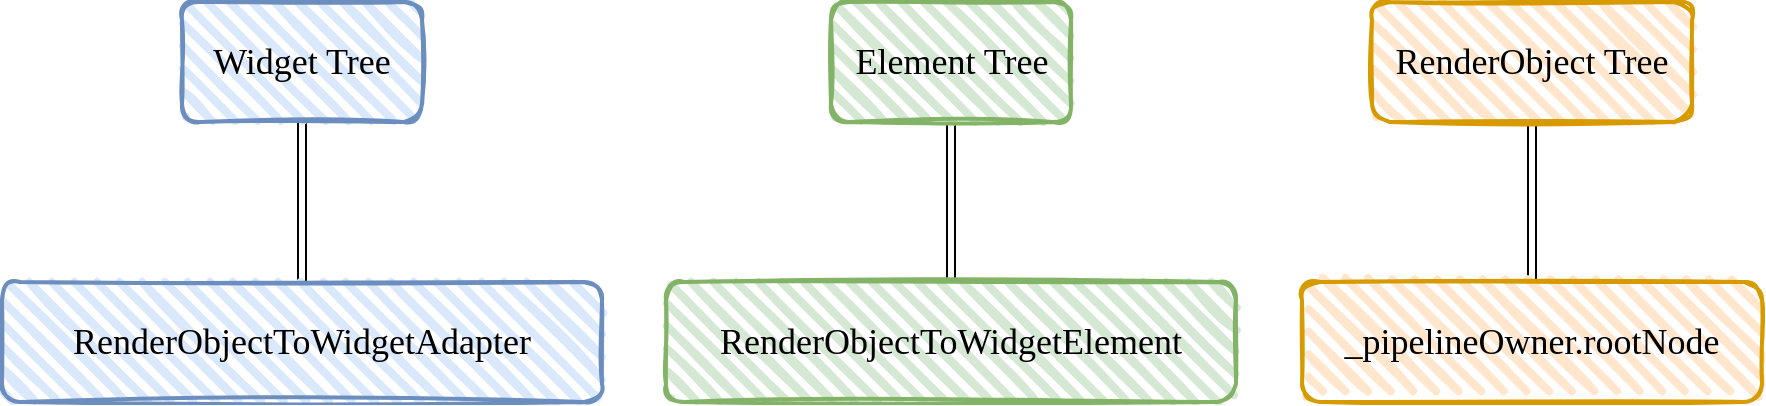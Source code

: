 <mxfile version="14.0.0" type="github">
  <diagram id="nVn83R51v-PZFRv0U8iR" name="Page-1">
    <mxGraphModel dx="2066" dy="1096" grid="1" gridSize="10" guides="1" tooltips="1" connect="1" arrows="1" fold="1" page="1" pageScale="1" pageWidth="1169" pageHeight="827" math="0" shadow="0">
      <root>
        <mxCell id="0" />
        <mxCell id="1" parent="0" />
        <mxCell id="y7TWxrTfRzAMhHeux6hJ-6" value="" style="edgeStyle=orthogonalEdgeStyle;rounded=0;orthogonalLoop=1;jettySize=auto;html=1;fontFamily=Comic Sans MS;fontSize=18;shape=link;" edge="1" parent="1" source="y7TWxrTfRzAMhHeux6hJ-1" target="y7TWxrTfRzAMhHeux6hJ-5">
          <mxGeometry relative="1" as="geometry" />
        </mxCell>
        <mxCell id="y7TWxrTfRzAMhHeux6hJ-1" value="Widget Tree" style="rounded=1;whiteSpace=wrap;html=1;strokeWidth=2;fillWeight=4;hachureGap=8;hachureAngle=45;fillColor=#dae8fc;sketch=1;strokeColor=#6c8ebf;fontFamily=Comic Sans MS;fontSize=18;" vertex="1" parent="1">
          <mxGeometry x="200" y="214" width="120" height="60" as="geometry" />
        </mxCell>
        <mxCell id="y7TWxrTfRzAMhHeux6hJ-8" value="" style="edgeStyle=orthogonalEdgeStyle;rounded=0;orthogonalLoop=1;jettySize=auto;html=1;fontFamily=Comic Sans MS;fontSize=18;shape=link;" edge="1" parent="1" source="y7TWxrTfRzAMhHeux6hJ-3" target="y7TWxrTfRzAMhHeux6hJ-7">
          <mxGeometry relative="1" as="geometry" />
        </mxCell>
        <mxCell id="y7TWxrTfRzAMhHeux6hJ-3" value="&lt;span style=&quot;font-weight: normal&quot;&gt;Element Tree&lt;/span&gt;" style="rounded=1;whiteSpace=wrap;html=1;strokeWidth=2;fillWeight=4;hachureGap=8;hachureAngle=45;fillColor=#d5e8d4;sketch=1;strokeColor=#82b366;fontFamily=Comic Sans MS;fontSize=18;fontStyle=1" vertex="1" parent="1">
          <mxGeometry x="524.5" y="214" width="120" height="60" as="geometry" />
        </mxCell>
        <mxCell id="y7TWxrTfRzAMhHeux6hJ-10" value="" style="edgeStyle=orthogonalEdgeStyle;rounded=0;orthogonalLoop=1;jettySize=auto;html=1;fontFamily=Comic Sans MS;fontSize=18;shape=link;" edge="1" parent="1" source="y7TWxrTfRzAMhHeux6hJ-4" target="y7TWxrTfRzAMhHeux6hJ-9">
          <mxGeometry relative="1" as="geometry" />
        </mxCell>
        <mxCell id="y7TWxrTfRzAMhHeux6hJ-4" value="RenderObject Tree" style="rounded=1;whiteSpace=wrap;html=1;strokeWidth=2;fillWeight=4;hachureGap=8;hachureAngle=45;fillColor=#ffe6cc;sketch=1;strokeColor=#d79b00;fontFamily=Comic Sans MS;fontSize=18;" vertex="1" parent="1">
          <mxGeometry x="795" y="214" width="160" height="60" as="geometry" />
        </mxCell>
        <mxCell id="y7TWxrTfRzAMhHeux6hJ-5" value="RenderObjectToWidgetAdapter" style="rounded=1;whiteSpace=wrap;html=1;strokeWidth=2;fillWeight=4;hachureGap=8;hachureAngle=45;fillColor=#dae8fc;sketch=1;strokeColor=#6c8ebf;fontFamily=Comic Sans MS;fontSize=18;" vertex="1" parent="1">
          <mxGeometry x="110" y="354" width="300" height="60" as="geometry" />
        </mxCell>
        <mxCell id="y7TWxrTfRzAMhHeux6hJ-7" value="&lt;span style=&quot;font-weight: normal&quot;&gt;RenderObjectToWidgetElement&lt;/span&gt;" style="rounded=1;whiteSpace=wrap;html=1;strokeWidth=2;fillWeight=4;hachureGap=8;hachureAngle=45;fillColor=#d5e8d4;sketch=1;strokeColor=#82b366;fontFamily=Comic Sans MS;fontSize=18;fontStyle=1" vertex="1" parent="1">
          <mxGeometry x="442" y="354" width="285" height="60" as="geometry" />
        </mxCell>
        <mxCell id="y7TWxrTfRzAMhHeux6hJ-9" value="_pipelineOwner.rootNode" style="rounded=1;whiteSpace=wrap;html=1;strokeWidth=2;fillWeight=4;hachureGap=8;hachureAngle=45;fillColor=#ffe6cc;sketch=1;strokeColor=#d79b00;fontFamily=Comic Sans MS;fontSize=18;" vertex="1" parent="1">
          <mxGeometry x="760" y="354" width="230" height="60" as="geometry" />
        </mxCell>
      </root>
    </mxGraphModel>
  </diagram>
</mxfile>
